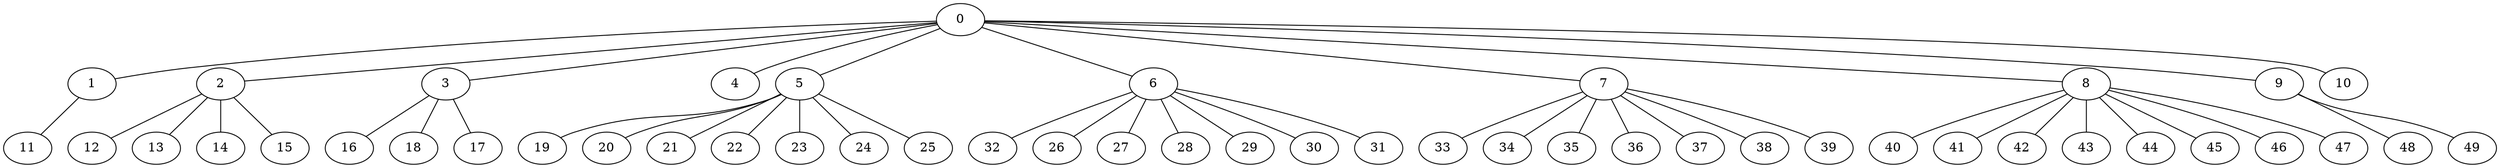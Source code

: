 
graph graphname {
    0 -- 1
0 -- 2
0 -- 3
0 -- 4
0 -- 5
0 -- 6
0 -- 7
0 -- 8
0 -- 9
0 -- 10
1 -- 11
2 -- 12
2 -- 13
2 -- 14
2 -- 15
3 -- 16
3 -- 18
3 -- 17
5 -- 19
5 -- 20
5 -- 21
5 -- 22
5 -- 23
5 -- 24
5 -- 25
6 -- 32
6 -- 26
6 -- 27
6 -- 28
6 -- 29
6 -- 30
6 -- 31
7 -- 33
7 -- 34
7 -- 35
7 -- 36
7 -- 37
7 -- 38
7 -- 39
8 -- 40
8 -- 41
8 -- 42
8 -- 43
8 -- 44
8 -- 45
8 -- 46
8 -- 47
9 -- 48
9 -- 49

}
